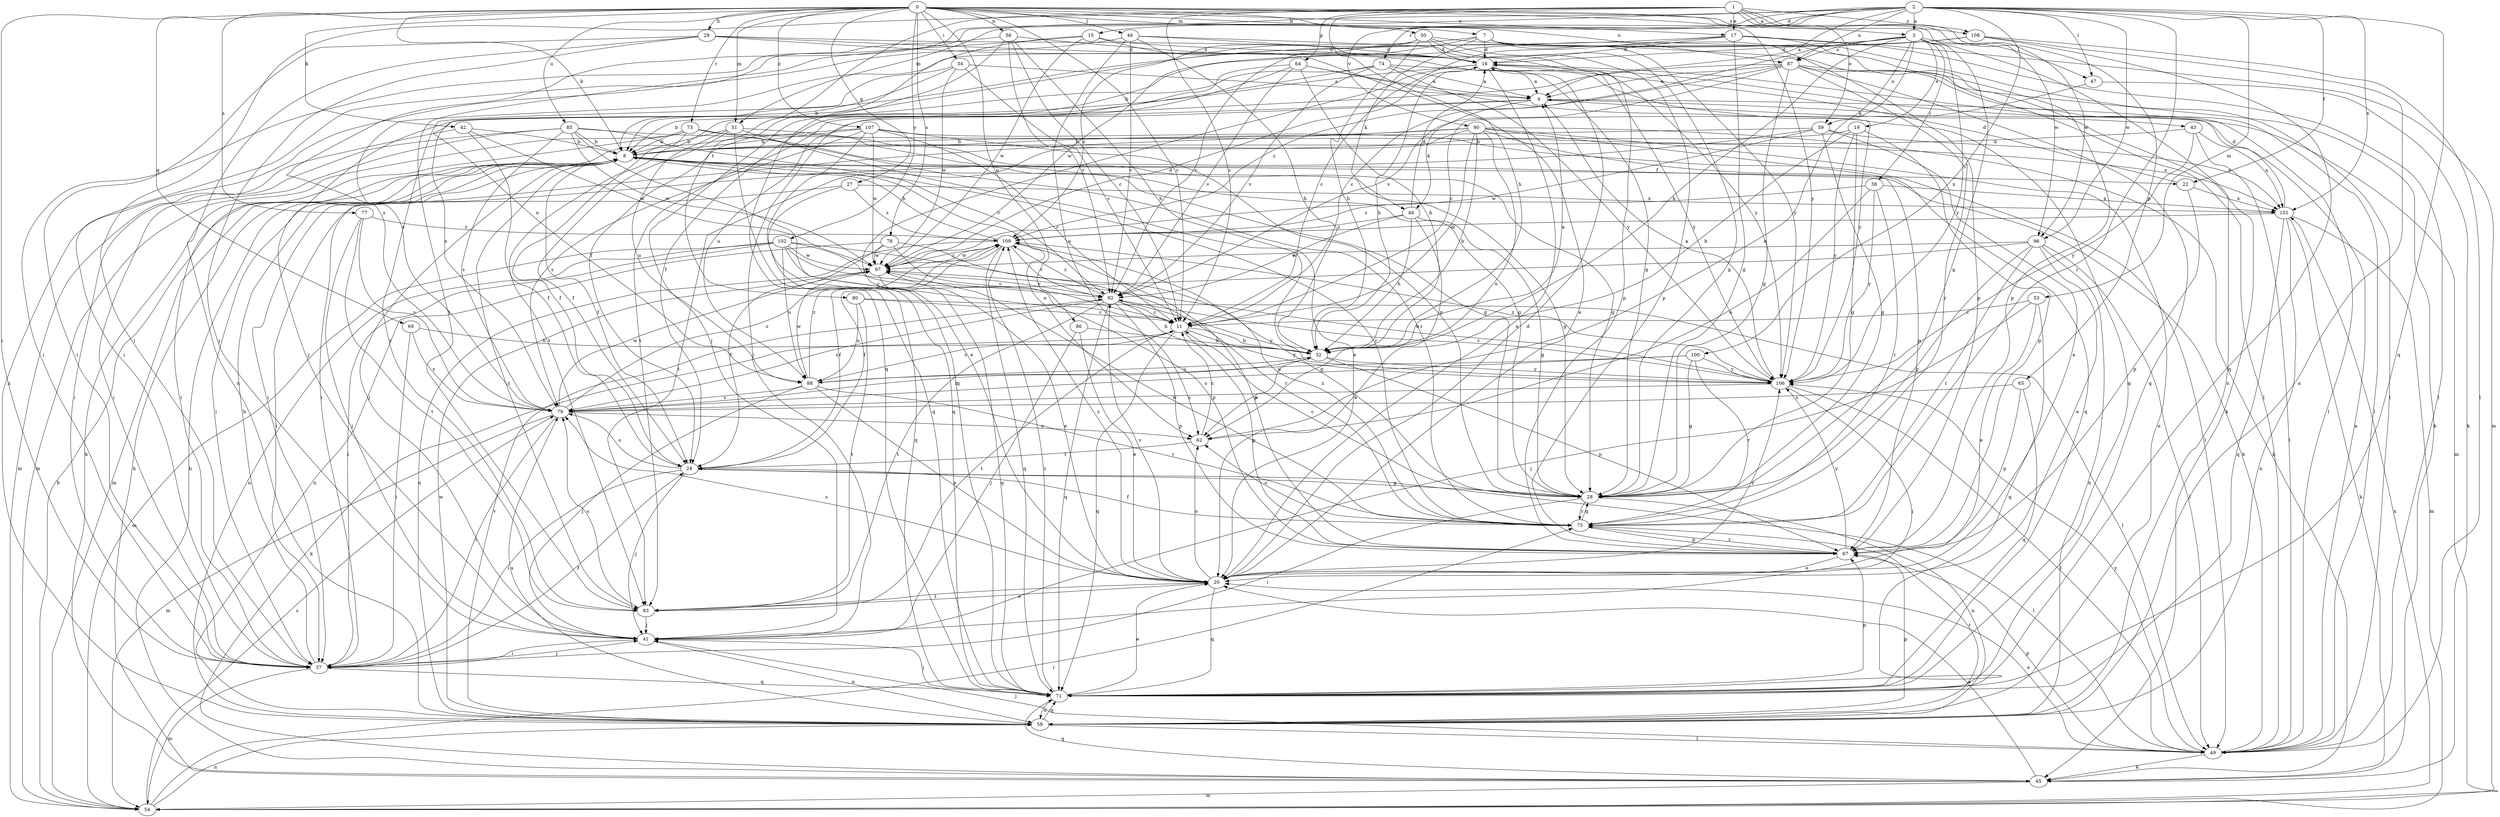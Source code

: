 strict digraph  {
0;
1;
2;
3;
4;
7;
8;
11;
15;
16;
17;
19;
20;
22;
24;
27;
28;
29;
32;
34;
37;
38;
41;
42;
43;
44;
45;
46;
47;
49;
50;
51;
53;
54;
56;
58;
59;
62;
64;
65;
67;
69;
71;
73;
74;
75;
77;
78;
79;
80;
83;
85;
86;
87;
88;
90;
92;
96;
97;
100;
101;
102;
106;
107;
108;
109;
0 -> 7  [label=b];
0 -> 8  [label=b];
0 -> 11  [label=c];
0 -> 17  [label=e];
0 -> 27  [label=g];
0 -> 29  [label=h];
0 -> 34  [label=i];
0 -> 37  [label=i];
0 -> 42  [label=k];
0 -> 46  [label=l];
0 -> 50  [label=m];
0 -> 51  [label=m];
0 -> 56  [label=n];
0 -> 69  [label=q];
0 -> 73  [label=r];
0 -> 77  [label=s];
0 -> 78  [label=s];
0 -> 85  [label=u];
0 -> 86  [label=u];
0 -> 87  [label=u];
0 -> 96  [label=w];
0 -> 102  [label=y];
0 -> 106  [label=y];
0 -> 107  [label=z];
0 -> 108  [label=z];
1 -> 3  [label=a];
1 -> 11  [label=c];
1 -> 17  [label=e];
1 -> 32  [label=h];
1 -> 37  [label=i];
1 -> 59  [label=o];
1 -> 64  [label=p];
1 -> 65  [label=p];
1 -> 80  [label=t];
1 -> 96  [label=w];
1 -> 108  [label=z];
2 -> 3  [label=a];
2 -> 4  [label=a];
2 -> 15  [label=d];
2 -> 22  [label=f];
2 -> 47  [label=l];
2 -> 51  [label=m];
2 -> 53  [label=m];
2 -> 71  [label=q];
2 -> 74  [label=r];
2 -> 75  [label=r];
2 -> 79  [label=s];
2 -> 83  [label=t];
2 -> 87  [label=u];
2 -> 90  [label=v];
2 -> 96  [label=w];
2 -> 100  [label=x];
2 -> 101  [label=x];
3 -> 11  [label=c];
3 -> 19  [label=e];
3 -> 28  [label=g];
3 -> 32  [label=h];
3 -> 38  [label=j];
3 -> 47  [label=l];
3 -> 58  [label=n];
3 -> 59  [label=o];
3 -> 62  [label=o];
3 -> 87  [label=u];
3 -> 88  [label=u];
3 -> 106  [label=y];
4 -> 8  [label=b];
4 -> 43  [label=k];
4 -> 44  [label=k];
4 -> 54  [label=m];
4 -> 88  [label=u];
7 -> 16  [label=d];
7 -> 44  [label=k];
7 -> 45  [label=k];
7 -> 49  [label=l];
7 -> 67  [label=p];
7 -> 79  [label=s];
7 -> 97  [label=w];
7 -> 106  [label=y];
8 -> 22  [label=f];
8 -> 24  [label=f];
8 -> 28  [label=g];
8 -> 37  [label=i];
8 -> 41  [label=j];
8 -> 45  [label=k];
8 -> 54  [label=m];
8 -> 62  [label=o];
8 -> 75  [label=r];
8 -> 83  [label=t];
11 -> 32  [label=h];
11 -> 45  [label=k];
11 -> 67  [label=p];
11 -> 71  [label=q];
11 -> 83  [label=t];
11 -> 106  [label=y];
15 -> 16  [label=d];
15 -> 20  [label=e];
15 -> 24  [label=f];
15 -> 37  [label=i];
15 -> 97  [label=w];
16 -> 4  [label=a];
16 -> 20  [label=e];
16 -> 32  [label=h];
16 -> 41  [label=j];
16 -> 49  [label=l];
16 -> 71  [label=q];
16 -> 106  [label=y];
17 -> 11  [label=c];
17 -> 16  [label=d];
17 -> 28  [label=g];
17 -> 41  [label=j];
17 -> 49  [label=l];
17 -> 54  [label=m];
17 -> 67  [label=p];
19 -> 8  [label=b];
19 -> 28  [label=g];
19 -> 32  [label=h];
19 -> 67  [label=p];
19 -> 106  [label=y];
20 -> 16  [label=d];
20 -> 62  [label=o];
20 -> 71  [label=q];
20 -> 79  [label=s];
20 -> 83  [label=t];
20 -> 92  [label=v];
20 -> 106  [label=y];
20 -> 109  [label=z];
22 -> 16  [label=d];
22 -> 67  [label=p];
22 -> 101  [label=x];
24 -> 28  [label=g];
24 -> 37  [label=i];
24 -> 41  [label=j];
24 -> 49  [label=l];
24 -> 79  [label=s];
27 -> 37  [label=i];
27 -> 71  [label=q];
27 -> 101  [label=x];
27 -> 109  [label=z];
28 -> 11  [label=c];
28 -> 37  [label=i];
28 -> 58  [label=n];
28 -> 75  [label=r];
29 -> 16  [label=d];
29 -> 28  [label=g];
29 -> 37  [label=i];
29 -> 41  [label=j];
29 -> 58  [label=n];
29 -> 106  [label=y];
32 -> 4  [label=a];
32 -> 62  [label=o];
32 -> 67  [label=p];
32 -> 88  [label=u];
32 -> 106  [label=y];
34 -> 4  [label=a];
34 -> 8  [label=b];
34 -> 11  [label=c];
34 -> 83  [label=t];
34 -> 97  [label=w];
37 -> 8  [label=b];
37 -> 24  [label=f];
37 -> 41  [label=j];
37 -> 54  [label=m];
37 -> 71  [label=q];
38 -> 62  [label=o];
38 -> 75  [label=r];
38 -> 101  [label=x];
38 -> 106  [label=y];
38 -> 109  [label=z];
41 -> 37  [label=i];
41 -> 58  [label=n];
42 -> 8  [label=b];
42 -> 24  [label=f];
42 -> 37  [label=i];
42 -> 97  [label=w];
43 -> 8  [label=b];
43 -> 49  [label=l];
43 -> 101  [label=x];
43 -> 106  [label=y];
44 -> 16  [label=d];
44 -> 20  [label=e];
44 -> 28  [label=g];
44 -> 32  [label=h];
44 -> 92  [label=v];
44 -> 109  [label=z];
45 -> 8  [label=b];
45 -> 20  [label=e];
45 -> 54  [label=m];
45 -> 71  [label=q];
46 -> 16  [label=d];
46 -> 32  [label=h];
46 -> 58  [label=n];
46 -> 62  [label=o];
46 -> 67  [label=p];
46 -> 92  [label=v];
47 -> 11  [label=c];
47 -> 45  [label=k];
49 -> 4  [label=a];
49 -> 8  [label=b];
49 -> 20  [label=e];
49 -> 41  [label=j];
49 -> 45  [label=k];
49 -> 67  [label=p];
49 -> 106  [label=y];
50 -> 16  [label=d];
50 -> 28  [label=g];
50 -> 32  [label=h];
50 -> 49  [label=l];
50 -> 67  [label=p];
50 -> 92  [label=v];
50 -> 109  [label=z];
51 -> 8  [label=b];
51 -> 20  [label=e];
51 -> 24  [label=f];
51 -> 28  [label=g];
51 -> 71  [label=q];
51 -> 88  [label=u];
53 -> 11  [label=c];
53 -> 20  [label=e];
53 -> 41  [label=j];
53 -> 71  [label=q];
54 -> 8  [label=b];
54 -> 58  [label=n];
54 -> 75  [label=r];
54 -> 79  [label=s];
54 -> 101  [label=x];
56 -> 11  [label=c];
56 -> 16  [label=d];
56 -> 32  [label=h];
56 -> 37  [label=i];
56 -> 71  [label=q];
56 -> 92  [label=v];
58 -> 49  [label=l];
58 -> 67  [label=p];
58 -> 71  [label=q];
58 -> 75  [label=r];
58 -> 79  [label=s];
58 -> 92  [label=v];
58 -> 97  [label=w];
59 -> 8  [label=b];
59 -> 20  [label=e];
59 -> 28  [label=g];
59 -> 37  [label=i];
59 -> 97  [label=w];
59 -> 101  [label=x];
62 -> 11  [label=c];
62 -> 24  [label=f];
64 -> 4  [label=a];
64 -> 24  [label=f];
64 -> 32  [label=h];
64 -> 41  [label=j];
64 -> 92  [label=v];
64 -> 106  [label=y];
65 -> 67  [label=p];
65 -> 71  [label=q];
65 -> 79  [label=s];
67 -> 20  [label=e];
67 -> 75  [label=r];
67 -> 106  [label=y];
69 -> 32  [label=h];
69 -> 37  [label=i];
69 -> 79  [label=s];
71 -> 20  [label=e];
71 -> 41  [label=j];
71 -> 58  [label=n];
71 -> 67  [label=p];
71 -> 109  [label=z];
73 -> 8  [label=b];
73 -> 24  [label=f];
73 -> 28  [label=g];
73 -> 45  [label=k];
73 -> 54  [label=m];
73 -> 75  [label=r];
73 -> 101  [label=x];
74 -> 4  [label=a];
74 -> 71  [label=q];
74 -> 79  [label=s];
74 -> 83  [label=t];
74 -> 92  [label=v];
74 -> 106  [label=y];
75 -> 24  [label=f];
75 -> 28  [label=g];
75 -> 62  [label=o];
75 -> 67  [label=p];
75 -> 97  [label=w];
75 -> 109  [label=z];
77 -> 41  [label=j];
77 -> 79  [label=s];
77 -> 83  [label=t];
77 -> 109  [label=z];
78 -> 11  [label=c];
78 -> 24  [label=f];
78 -> 58  [label=n];
78 -> 75  [label=r];
78 -> 97  [label=w];
79 -> 32  [label=h];
79 -> 37  [label=i];
79 -> 54  [label=m];
79 -> 62  [label=o];
79 -> 97  [label=w];
79 -> 109  [label=z];
80 -> 11  [label=c];
80 -> 49  [label=l];
80 -> 83  [label=t];
80 -> 88  [label=u];
83 -> 20  [label=e];
83 -> 41  [label=j];
83 -> 79  [label=s];
85 -> 8  [label=b];
85 -> 20  [label=e];
85 -> 28  [label=g];
85 -> 37  [label=i];
85 -> 54  [label=m];
85 -> 79  [label=s];
85 -> 92  [label=v];
85 -> 97  [label=w];
86 -> 20  [label=e];
86 -> 32  [label=h];
86 -> 41  [label=j];
87 -> 4  [label=a];
87 -> 28  [label=g];
87 -> 45  [label=k];
87 -> 49  [label=l];
87 -> 71  [label=q];
87 -> 75  [label=r];
87 -> 83  [label=t];
87 -> 92  [label=v];
87 -> 109  [label=z];
88 -> 11  [label=c];
88 -> 20  [label=e];
88 -> 41  [label=j];
88 -> 75  [label=r];
88 -> 79  [label=s];
88 -> 97  [label=w];
88 -> 109  [label=z];
90 -> 8  [label=b];
90 -> 11  [label=c];
90 -> 32  [label=h];
90 -> 37  [label=i];
90 -> 45  [label=k];
90 -> 58  [label=n];
90 -> 62  [label=o];
90 -> 67  [label=p];
90 -> 71  [label=q];
90 -> 83  [label=t];
92 -> 11  [label=c];
92 -> 32  [label=h];
92 -> 67  [label=p];
92 -> 71  [label=q];
92 -> 79  [label=s];
92 -> 83  [label=t];
92 -> 106  [label=y];
92 -> 109  [label=z];
96 -> 20  [label=e];
96 -> 24  [label=f];
96 -> 28  [label=g];
96 -> 49  [label=l];
96 -> 58  [label=n];
96 -> 75  [label=r];
96 -> 97  [label=w];
97 -> 16  [label=d];
97 -> 20  [label=e];
97 -> 71  [label=q];
97 -> 92  [label=v];
97 -> 109  [label=z];
100 -> 28  [label=g];
100 -> 75  [label=r];
100 -> 79  [label=s];
100 -> 88  [label=u];
100 -> 106  [label=y];
101 -> 16  [label=d];
101 -> 45  [label=k];
101 -> 54  [label=m];
101 -> 58  [label=n];
101 -> 71  [label=q];
101 -> 109  [label=z];
102 -> 11  [label=c];
102 -> 28  [label=g];
102 -> 37  [label=i];
102 -> 54  [label=m];
102 -> 58  [label=n];
102 -> 67  [label=p];
102 -> 88  [label=u];
102 -> 92  [label=v];
102 -> 97  [label=w];
106 -> 4  [label=a];
106 -> 41  [label=j];
106 -> 49  [label=l];
106 -> 79  [label=s];
106 -> 92  [label=v];
106 -> 97  [label=w];
106 -> 109  [label=z];
107 -> 8  [label=b];
107 -> 11  [label=c];
107 -> 28  [label=g];
107 -> 37  [label=i];
107 -> 49  [label=l];
107 -> 71  [label=q];
107 -> 79  [label=s];
107 -> 97  [label=w];
108 -> 8  [label=b];
108 -> 16  [label=d];
108 -> 49  [label=l];
108 -> 58  [label=n];
108 -> 71  [label=q];
109 -> 8  [label=b];
109 -> 24  [label=f];
109 -> 58  [label=n];
109 -> 67  [label=p];
109 -> 71  [label=q];
109 -> 92  [label=v];
109 -> 97  [label=w];
}
